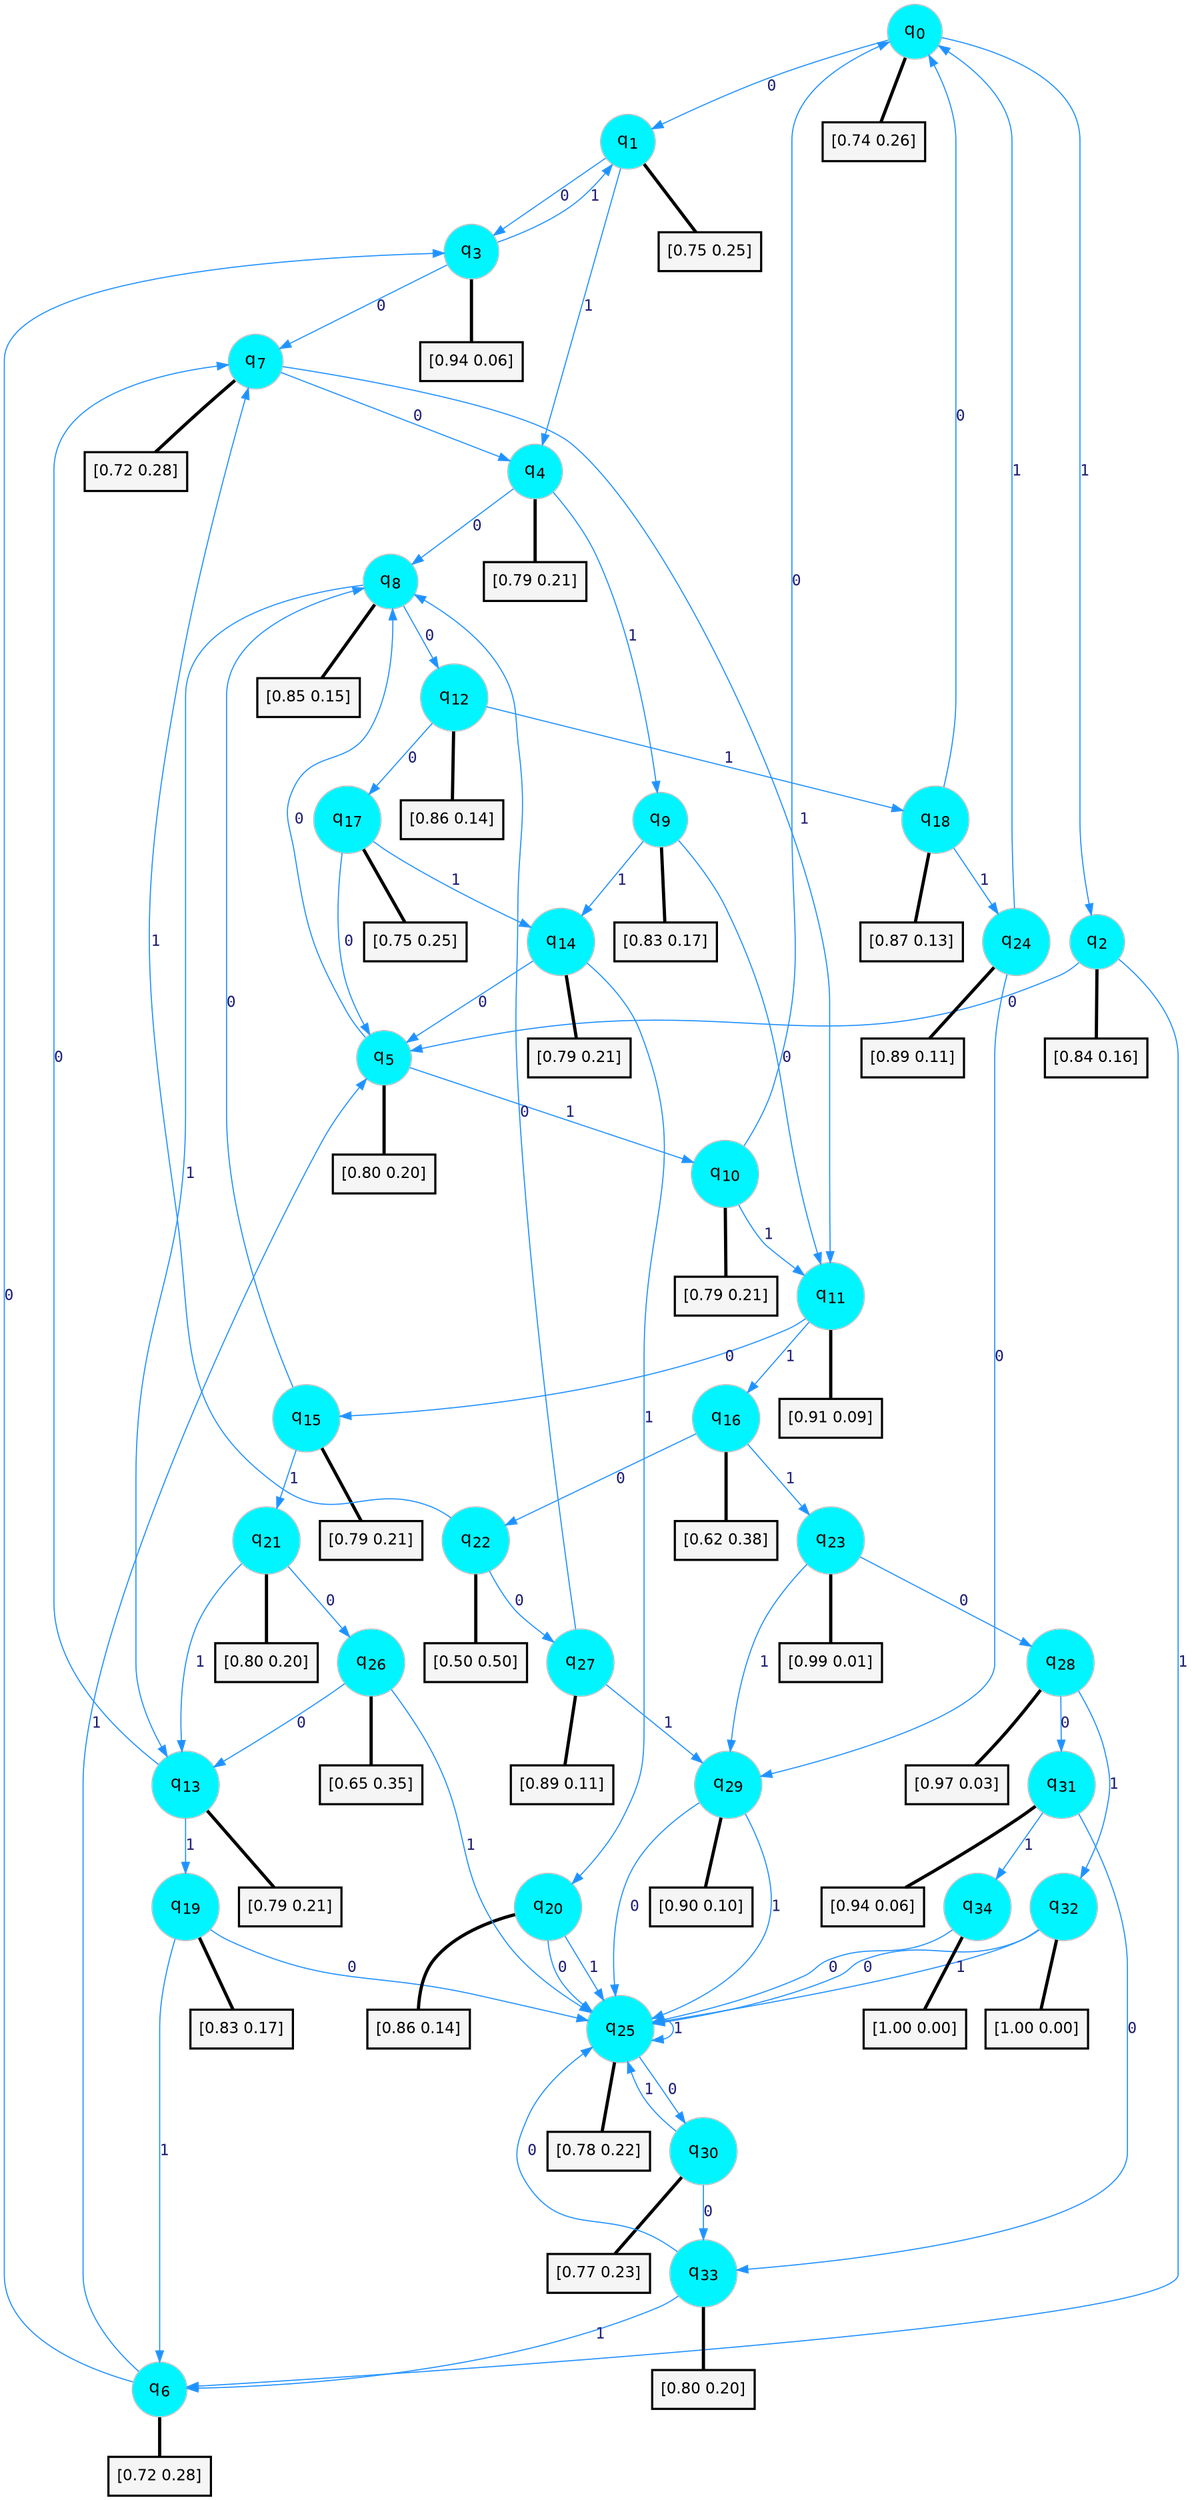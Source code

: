 digraph G {
graph [
bgcolor=transparent, dpi=300, rankdir=TD, size="40,25"];
node [
color=gray, fillcolor=turquoise1, fontcolor=black, fontname=Helvetica, fontsize=16, fontweight=bold, shape=circle, style=filled];
edge [
arrowsize=1, color=dodgerblue1, fontcolor=midnightblue, fontname=courier, fontweight=bold, penwidth=1, style=solid, weight=20];
0[label=<q<SUB>0</SUB>>];
1[label=<q<SUB>1</SUB>>];
2[label=<q<SUB>2</SUB>>];
3[label=<q<SUB>3</SUB>>];
4[label=<q<SUB>4</SUB>>];
5[label=<q<SUB>5</SUB>>];
6[label=<q<SUB>6</SUB>>];
7[label=<q<SUB>7</SUB>>];
8[label=<q<SUB>8</SUB>>];
9[label=<q<SUB>9</SUB>>];
10[label=<q<SUB>10</SUB>>];
11[label=<q<SUB>11</SUB>>];
12[label=<q<SUB>12</SUB>>];
13[label=<q<SUB>13</SUB>>];
14[label=<q<SUB>14</SUB>>];
15[label=<q<SUB>15</SUB>>];
16[label=<q<SUB>16</SUB>>];
17[label=<q<SUB>17</SUB>>];
18[label=<q<SUB>18</SUB>>];
19[label=<q<SUB>19</SUB>>];
20[label=<q<SUB>20</SUB>>];
21[label=<q<SUB>21</SUB>>];
22[label=<q<SUB>22</SUB>>];
23[label=<q<SUB>23</SUB>>];
24[label=<q<SUB>24</SUB>>];
25[label=<q<SUB>25</SUB>>];
26[label=<q<SUB>26</SUB>>];
27[label=<q<SUB>27</SUB>>];
28[label=<q<SUB>28</SUB>>];
29[label=<q<SUB>29</SUB>>];
30[label=<q<SUB>30</SUB>>];
31[label=<q<SUB>31</SUB>>];
32[label=<q<SUB>32</SUB>>];
33[label=<q<SUB>33</SUB>>];
34[label=<q<SUB>34</SUB>>];
35[label="[0.74 0.26]", shape=box,fontcolor=black, fontname=Helvetica, fontsize=14, penwidth=2, fillcolor=whitesmoke,color=black];
36[label="[0.75 0.25]", shape=box,fontcolor=black, fontname=Helvetica, fontsize=14, penwidth=2, fillcolor=whitesmoke,color=black];
37[label="[0.84 0.16]", shape=box,fontcolor=black, fontname=Helvetica, fontsize=14, penwidth=2, fillcolor=whitesmoke,color=black];
38[label="[0.94 0.06]", shape=box,fontcolor=black, fontname=Helvetica, fontsize=14, penwidth=2, fillcolor=whitesmoke,color=black];
39[label="[0.79 0.21]", shape=box,fontcolor=black, fontname=Helvetica, fontsize=14, penwidth=2, fillcolor=whitesmoke,color=black];
40[label="[0.80 0.20]", shape=box,fontcolor=black, fontname=Helvetica, fontsize=14, penwidth=2, fillcolor=whitesmoke,color=black];
41[label="[0.72 0.28]", shape=box,fontcolor=black, fontname=Helvetica, fontsize=14, penwidth=2, fillcolor=whitesmoke,color=black];
42[label="[0.72 0.28]", shape=box,fontcolor=black, fontname=Helvetica, fontsize=14, penwidth=2, fillcolor=whitesmoke,color=black];
43[label="[0.85 0.15]", shape=box,fontcolor=black, fontname=Helvetica, fontsize=14, penwidth=2, fillcolor=whitesmoke,color=black];
44[label="[0.83 0.17]", shape=box,fontcolor=black, fontname=Helvetica, fontsize=14, penwidth=2, fillcolor=whitesmoke,color=black];
45[label="[0.79 0.21]", shape=box,fontcolor=black, fontname=Helvetica, fontsize=14, penwidth=2, fillcolor=whitesmoke,color=black];
46[label="[0.91 0.09]", shape=box,fontcolor=black, fontname=Helvetica, fontsize=14, penwidth=2, fillcolor=whitesmoke,color=black];
47[label="[0.86 0.14]", shape=box,fontcolor=black, fontname=Helvetica, fontsize=14, penwidth=2, fillcolor=whitesmoke,color=black];
48[label="[0.79 0.21]", shape=box,fontcolor=black, fontname=Helvetica, fontsize=14, penwidth=2, fillcolor=whitesmoke,color=black];
49[label="[0.79 0.21]", shape=box,fontcolor=black, fontname=Helvetica, fontsize=14, penwidth=2, fillcolor=whitesmoke,color=black];
50[label="[0.79 0.21]", shape=box,fontcolor=black, fontname=Helvetica, fontsize=14, penwidth=2, fillcolor=whitesmoke,color=black];
51[label="[0.62 0.38]", shape=box,fontcolor=black, fontname=Helvetica, fontsize=14, penwidth=2, fillcolor=whitesmoke,color=black];
52[label="[0.75 0.25]", shape=box,fontcolor=black, fontname=Helvetica, fontsize=14, penwidth=2, fillcolor=whitesmoke,color=black];
53[label="[0.87 0.13]", shape=box,fontcolor=black, fontname=Helvetica, fontsize=14, penwidth=2, fillcolor=whitesmoke,color=black];
54[label="[0.83 0.17]", shape=box,fontcolor=black, fontname=Helvetica, fontsize=14, penwidth=2, fillcolor=whitesmoke,color=black];
55[label="[0.86 0.14]", shape=box,fontcolor=black, fontname=Helvetica, fontsize=14, penwidth=2, fillcolor=whitesmoke,color=black];
56[label="[0.80 0.20]", shape=box,fontcolor=black, fontname=Helvetica, fontsize=14, penwidth=2, fillcolor=whitesmoke,color=black];
57[label="[0.50 0.50]", shape=box,fontcolor=black, fontname=Helvetica, fontsize=14, penwidth=2, fillcolor=whitesmoke,color=black];
58[label="[0.99 0.01]", shape=box,fontcolor=black, fontname=Helvetica, fontsize=14, penwidth=2, fillcolor=whitesmoke,color=black];
59[label="[0.89 0.11]", shape=box,fontcolor=black, fontname=Helvetica, fontsize=14, penwidth=2, fillcolor=whitesmoke,color=black];
60[label="[0.78 0.22]", shape=box,fontcolor=black, fontname=Helvetica, fontsize=14, penwidth=2, fillcolor=whitesmoke,color=black];
61[label="[0.65 0.35]", shape=box,fontcolor=black, fontname=Helvetica, fontsize=14, penwidth=2, fillcolor=whitesmoke,color=black];
62[label="[0.89 0.11]", shape=box,fontcolor=black, fontname=Helvetica, fontsize=14, penwidth=2, fillcolor=whitesmoke,color=black];
63[label="[0.97 0.03]", shape=box,fontcolor=black, fontname=Helvetica, fontsize=14, penwidth=2, fillcolor=whitesmoke,color=black];
64[label="[0.90 0.10]", shape=box,fontcolor=black, fontname=Helvetica, fontsize=14, penwidth=2, fillcolor=whitesmoke,color=black];
65[label="[0.77 0.23]", shape=box,fontcolor=black, fontname=Helvetica, fontsize=14, penwidth=2, fillcolor=whitesmoke,color=black];
66[label="[0.94 0.06]", shape=box,fontcolor=black, fontname=Helvetica, fontsize=14, penwidth=2, fillcolor=whitesmoke,color=black];
67[label="[1.00 0.00]", shape=box,fontcolor=black, fontname=Helvetica, fontsize=14, penwidth=2, fillcolor=whitesmoke,color=black];
68[label="[0.80 0.20]", shape=box,fontcolor=black, fontname=Helvetica, fontsize=14, penwidth=2, fillcolor=whitesmoke,color=black];
69[label="[1.00 0.00]", shape=box,fontcolor=black, fontname=Helvetica, fontsize=14, penwidth=2, fillcolor=whitesmoke,color=black];
0->1 [label=0];
0->2 [label=1];
0->35 [arrowhead=none, penwidth=3,color=black];
1->3 [label=0];
1->4 [label=1];
1->36 [arrowhead=none, penwidth=3,color=black];
2->5 [label=0];
2->6 [label=1];
2->37 [arrowhead=none, penwidth=3,color=black];
3->7 [label=0];
3->1 [label=1];
3->38 [arrowhead=none, penwidth=3,color=black];
4->8 [label=0];
4->9 [label=1];
4->39 [arrowhead=none, penwidth=3,color=black];
5->8 [label=0];
5->10 [label=1];
5->40 [arrowhead=none, penwidth=3,color=black];
6->3 [label=0];
6->5 [label=1];
6->41 [arrowhead=none, penwidth=3,color=black];
7->4 [label=0];
7->11 [label=1];
7->42 [arrowhead=none, penwidth=3,color=black];
8->12 [label=0];
8->13 [label=1];
8->43 [arrowhead=none, penwidth=3,color=black];
9->11 [label=0];
9->14 [label=1];
9->44 [arrowhead=none, penwidth=3,color=black];
10->0 [label=0];
10->11 [label=1];
10->45 [arrowhead=none, penwidth=3,color=black];
11->15 [label=0];
11->16 [label=1];
11->46 [arrowhead=none, penwidth=3,color=black];
12->17 [label=0];
12->18 [label=1];
12->47 [arrowhead=none, penwidth=3,color=black];
13->7 [label=0];
13->19 [label=1];
13->48 [arrowhead=none, penwidth=3,color=black];
14->5 [label=0];
14->20 [label=1];
14->49 [arrowhead=none, penwidth=3,color=black];
15->8 [label=0];
15->21 [label=1];
15->50 [arrowhead=none, penwidth=3,color=black];
16->22 [label=0];
16->23 [label=1];
16->51 [arrowhead=none, penwidth=3,color=black];
17->5 [label=0];
17->14 [label=1];
17->52 [arrowhead=none, penwidth=3,color=black];
18->0 [label=0];
18->24 [label=1];
18->53 [arrowhead=none, penwidth=3,color=black];
19->25 [label=0];
19->6 [label=1];
19->54 [arrowhead=none, penwidth=3,color=black];
20->25 [label=0];
20->25 [label=1];
20->55 [arrowhead=none, penwidth=3,color=black];
21->26 [label=0];
21->13 [label=1];
21->56 [arrowhead=none, penwidth=3,color=black];
22->27 [label=0];
22->7 [label=1];
22->57 [arrowhead=none, penwidth=3,color=black];
23->28 [label=0];
23->29 [label=1];
23->58 [arrowhead=none, penwidth=3,color=black];
24->29 [label=0];
24->0 [label=1];
24->59 [arrowhead=none, penwidth=3,color=black];
25->30 [label=0];
25->25 [label=1];
25->60 [arrowhead=none, penwidth=3,color=black];
26->13 [label=0];
26->25 [label=1];
26->61 [arrowhead=none, penwidth=3,color=black];
27->8 [label=0];
27->29 [label=1];
27->62 [arrowhead=none, penwidth=3,color=black];
28->31 [label=0];
28->32 [label=1];
28->63 [arrowhead=none, penwidth=3,color=black];
29->25 [label=0];
29->25 [label=1];
29->64 [arrowhead=none, penwidth=3,color=black];
30->33 [label=0];
30->25 [label=1];
30->65 [arrowhead=none, penwidth=3,color=black];
31->33 [label=0];
31->34 [label=1];
31->66 [arrowhead=none, penwidth=3,color=black];
32->25 [label=0];
32->25 [label=1];
32->67 [arrowhead=none, penwidth=3,color=black];
33->25 [label=0];
33->6 [label=1];
33->68 [arrowhead=none, penwidth=3,color=black];
34->25 [label=0];
34->69 [arrowhead=none, penwidth=3,color=black];
}
